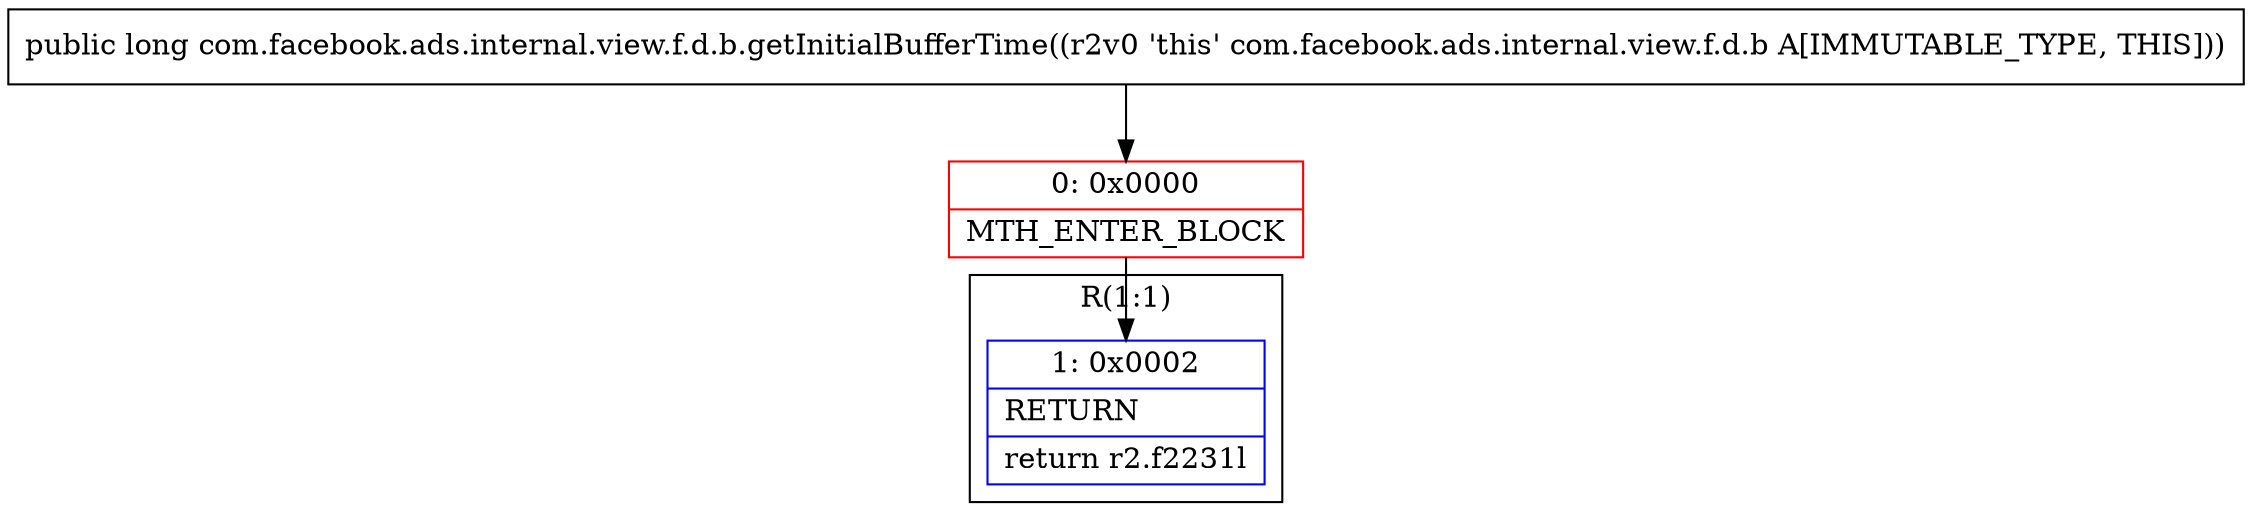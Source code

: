 digraph "CFG forcom.facebook.ads.internal.view.f.d.b.getInitialBufferTime()J" {
subgraph cluster_Region_1782933617 {
label = "R(1:1)";
node [shape=record,color=blue];
Node_1 [shape=record,label="{1\:\ 0x0002|RETURN\l|return r2.f2231l\l}"];
}
Node_0 [shape=record,color=red,label="{0\:\ 0x0000|MTH_ENTER_BLOCK\l}"];
MethodNode[shape=record,label="{public long com.facebook.ads.internal.view.f.d.b.getInitialBufferTime((r2v0 'this' com.facebook.ads.internal.view.f.d.b A[IMMUTABLE_TYPE, THIS])) }"];
MethodNode -> Node_0;
Node_0 -> Node_1;
}

